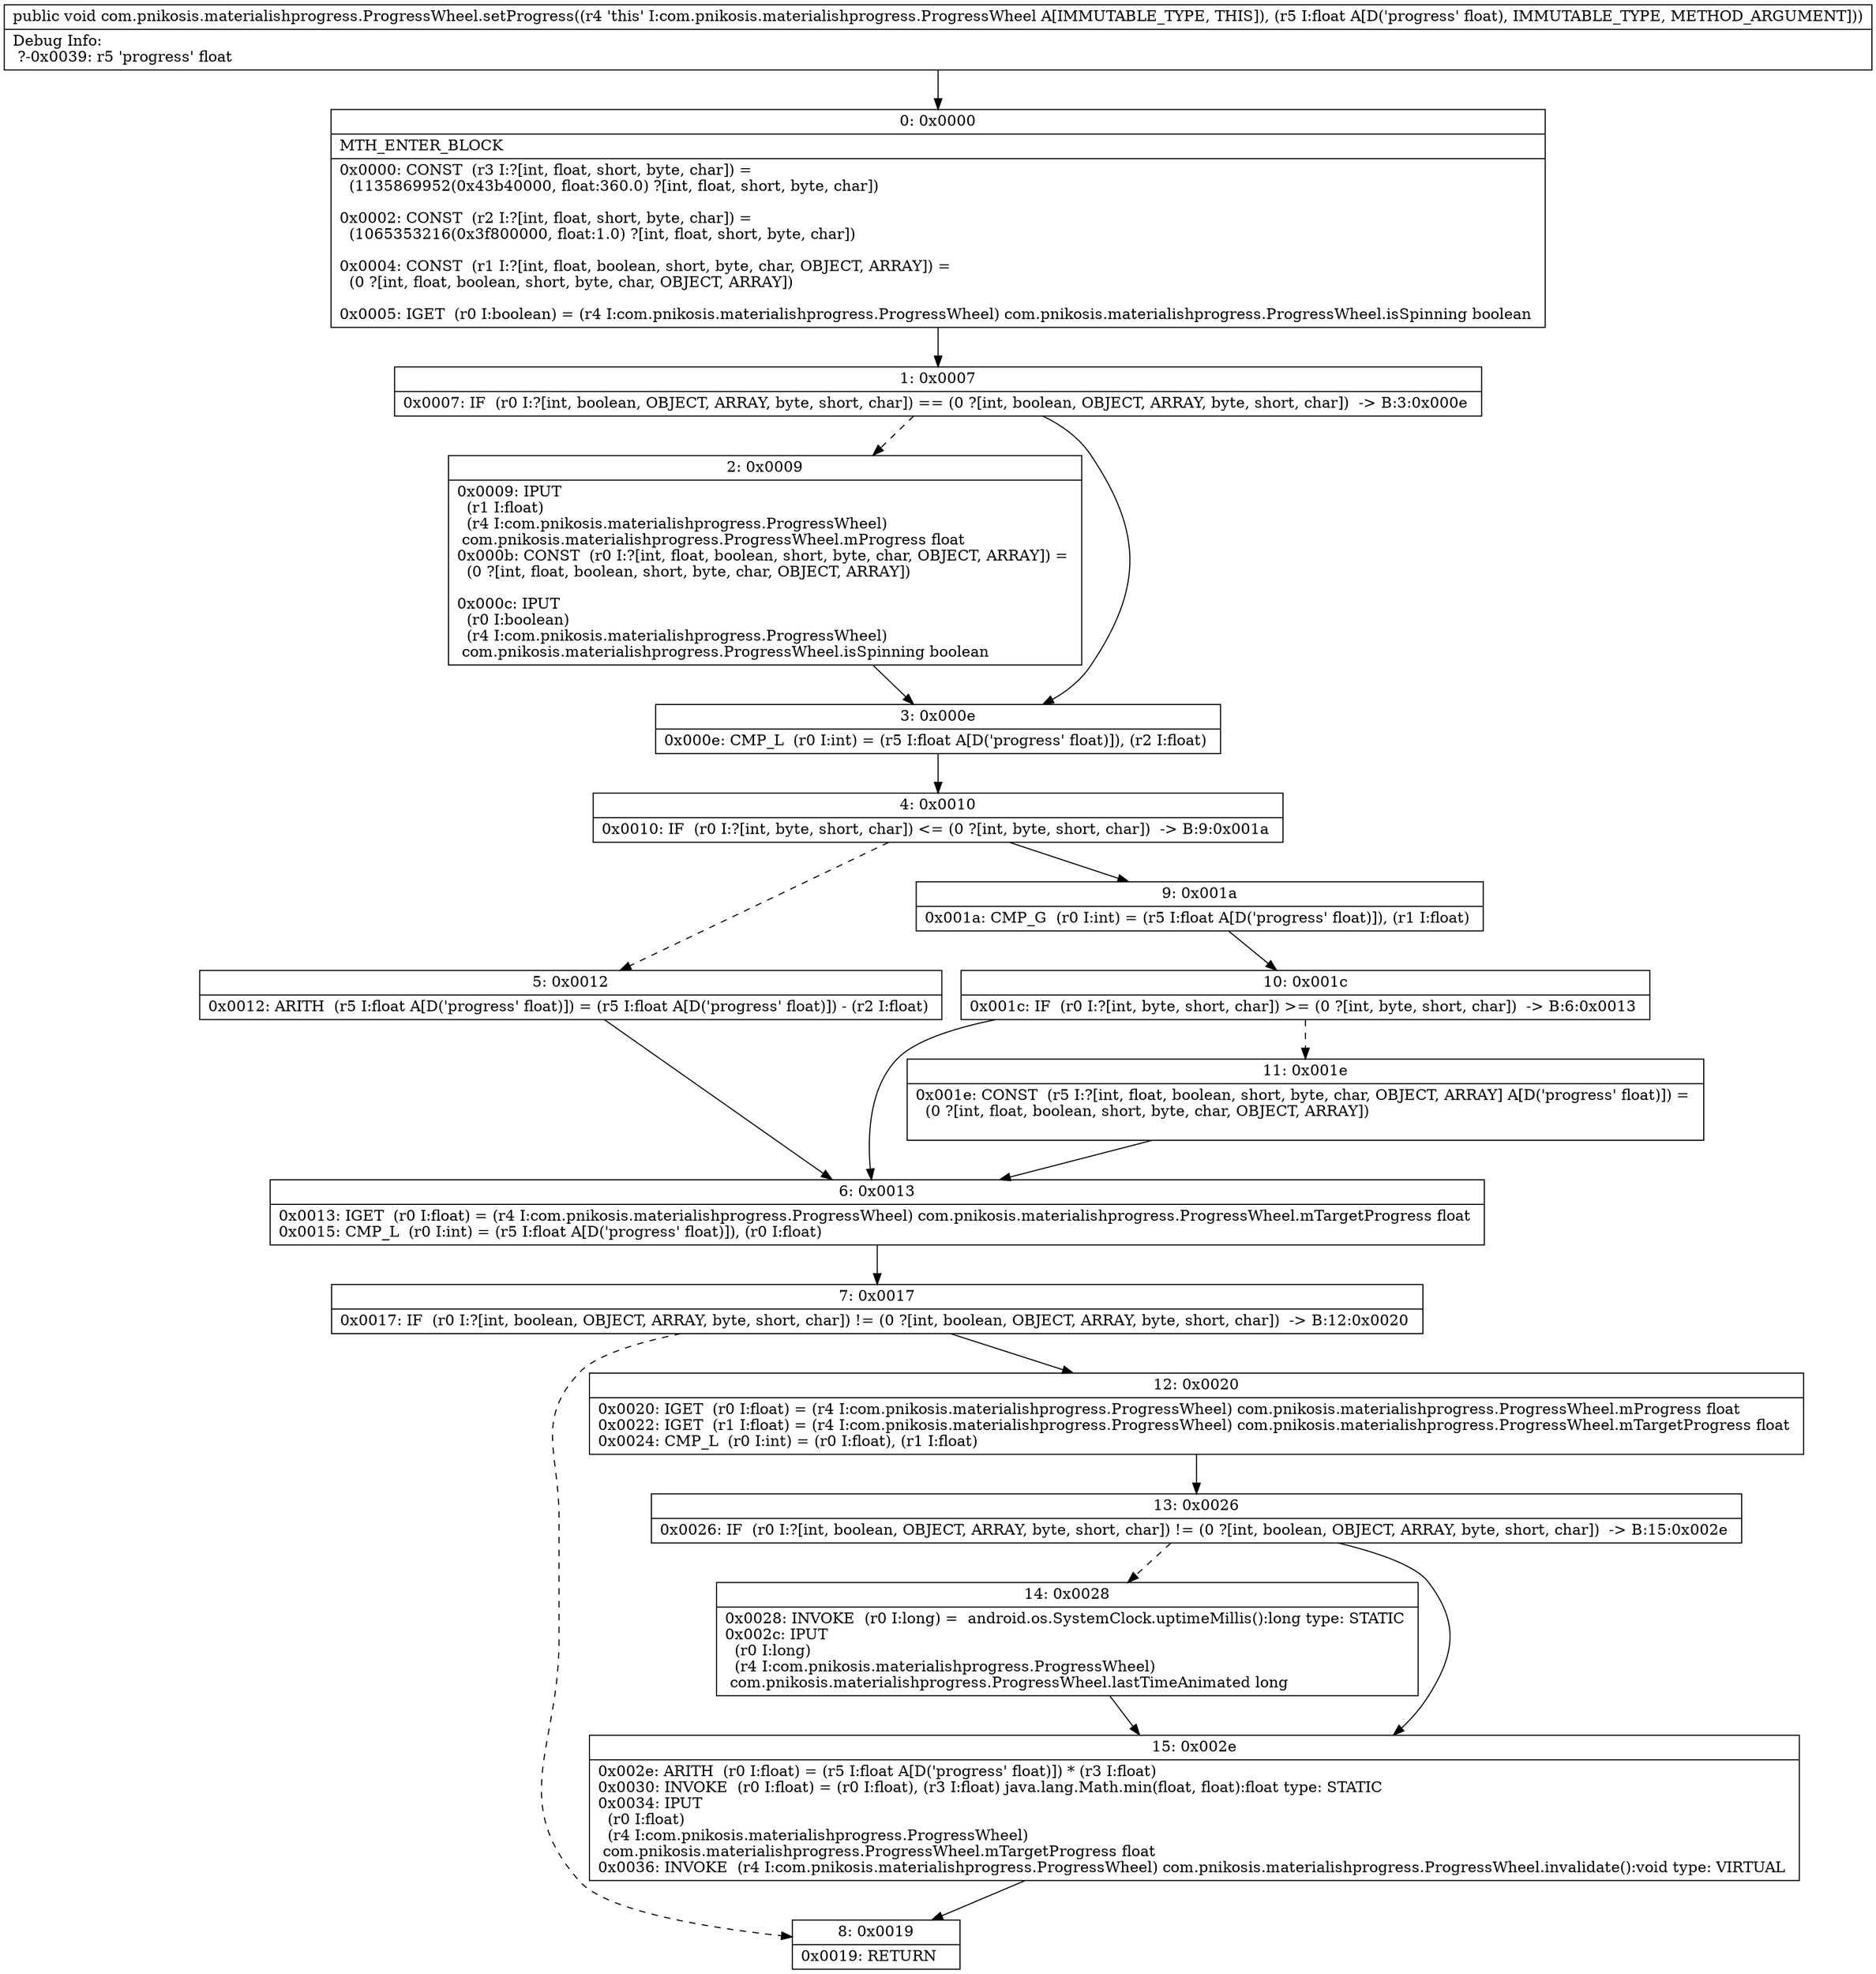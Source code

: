 digraph "CFG forcom.pnikosis.materialishprogress.ProgressWheel.setProgress(F)V" {
Node_0 [shape=record,label="{0\:\ 0x0000|MTH_ENTER_BLOCK\l|0x0000: CONST  (r3 I:?[int, float, short, byte, char]) = \l  (1135869952(0x43b40000, float:360.0) ?[int, float, short, byte, char])\l \l0x0002: CONST  (r2 I:?[int, float, short, byte, char]) = \l  (1065353216(0x3f800000, float:1.0) ?[int, float, short, byte, char])\l \l0x0004: CONST  (r1 I:?[int, float, boolean, short, byte, char, OBJECT, ARRAY]) = \l  (0 ?[int, float, boolean, short, byte, char, OBJECT, ARRAY])\l \l0x0005: IGET  (r0 I:boolean) = (r4 I:com.pnikosis.materialishprogress.ProgressWheel) com.pnikosis.materialishprogress.ProgressWheel.isSpinning boolean \l}"];
Node_1 [shape=record,label="{1\:\ 0x0007|0x0007: IF  (r0 I:?[int, boolean, OBJECT, ARRAY, byte, short, char]) == (0 ?[int, boolean, OBJECT, ARRAY, byte, short, char])  \-\> B:3:0x000e \l}"];
Node_2 [shape=record,label="{2\:\ 0x0009|0x0009: IPUT  \l  (r1 I:float)\l  (r4 I:com.pnikosis.materialishprogress.ProgressWheel)\l com.pnikosis.materialishprogress.ProgressWheel.mProgress float \l0x000b: CONST  (r0 I:?[int, float, boolean, short, byte, char, OBJECT, ARRAY]) = \l  (0 ?[int, float, boolean, short, byte, char, OBJECT, ARRAY])\l \l0x000c: IPUT  \l  (r0 I:boolean)\l  (r4 I:com.pnikosis.materialishprogress.ProgressWheel)\l com.pnikosis.materialishprogress.ProgressWheel.isSpinning boolean \l}"];
Node_3 [shape=record,label="{3\:\ 0x000e|0x000e: CMP_L  (r0 I:int) = (r5 I:float A[D('progress' float)]), (r2 I:float) \l}"];
Node_4 [shape=record,label="{4\:\ 0x0010|0x0010: IF  (r0 I:?[int, byte, short, char]) \<= (0 ?[int, byte, short, char])  \-\> B:9:0x001a \l}"];
Node_5 [shape=record,label="{5\:\ 0x0012|0x0012: ARITH  (r5 I:float A[D('progress' float)]) = (r5 I:float A[D('progress' float)]) \- (r2 I:float) \l}"];
Node_6 [shape=record,label="{6\:\ 0x0013|0x0013: IGET  (r0 I:float) = (r4 I:com.pnikosis.materialishprogress.ProgressWheel) com.pnikosis.materialishprogress.ProgressWheel.mTargetProgress float \l0x0015: CMP_L  (r0 I:int) = (r5 I:float A[D('progress' float)]), (r0 I:float) \l}"];
Node_7 [shape=record,label="{7\:\ 0x0017|0x0017: IF  (r0 I:?[int, boolean, OBJECT, ARRAY, byte, short, char]) != (0 ?[int, boolean, OBJECT, ARRAY, byte, short, char])  \-\> B:12:0x0020 \l}"];
Node_8 [shape=record,label="{8\:\ 0x0019|0x0019: RETURN   \l}"];
Node_9 [shape=record,label="{9\:\ 0x001a|0x001a: CMP_G  (r0 I:int) = (r5 I:float A[D('progress' float)]), (r1 I:float) \l}"];
Node_10 [shape=record,label="{10\:\ 0x001c|0x001c: IF  (r0 I:?[int, byte, short, char]) \>= (0 ?[int, byte, short, char])  \-\> B:6:0x0013 \l}"];
Node_11 [shape=record,label="{11\:\ 0x001e|0x001e: CONST  (r5 I:?[int, float, boolean, short, byte, char, OBJECT, ARRAY] A[D('progress' float)]) = \l  (0 ?[int, float, boolean, short, byte, char, OBJECT, ARRAY])\l \l}"];
Node_12 [shape=record,label="{12\:\ 0x0020|0x0020: IGET  (r0 I:float) = (r4 I:com.pnikosis.materialishprogress.ProgressWheel) com.pnikosis.materialishprogress.ProgressWheel.mProgress float \l0x0022: IGET  (r1 I:float) = (r4 I:com.pnikosis.materialishprogress.ProgressWheel) com.pnikosis.materialishprogress.ProgressWheel.mTargetProgress float \l0x0024: CMP_L  (r0 I:int) = (r0 I:float), (r1 I:float) \l}"];
Node_13 [shape=record,label="{13\:\ 0x0026|0x0026: IF  (r0 I:?[int, boolean, OBJECT, ARRAY, byte, short, char]) != (0 ?[int, boolean, OBJECT, ARRAY, byte, short, char])  \-\> B:15:0x002e \l}"];
Node_14 [shape=record,label="{14\:\ 0x0028|0x0028: INVOKE  (r0 I:long) =  android.os.SystemClock.uptimeMillis():long type: STATIC \l0x002c: IPUT  \l  (r0 I:long)\l  (r4 I:com.pnikosis.materialishprogress.ProgressWheel)\l com.pnikosis.materialishprogress.ProgressWheel.lastTimeAnimated long \l}"];
Node_15 [shape=record,label="{15\:\ 0x002e|0x002e: ARITH  (r0 I:float) = (r5 I:float A[D('progress' float)]) * (r3 I:float) \l0x0030: INVOKE  (r0 I:float) = (r0 I:float), (r3 I:float) java.lang.Math.min(float, float):float type: STATIC \l0x0034: IPUT  \l  (r0 I:float)\l  (r4 I:com.pnikosis.materialishprogress.ProgressWheel)\l com.pnikosis.materialishprogress.ProgressWheel.mTargetProgress float \l0x0036: INVOKE  (r4 I:com.pnikosis.materialishprogress.ProgressWheel) com.pnikosis.materialishprogress.ProgressWheel.invalidate():void type: VIRTUAL \l}"];
MethodNode[shape=record,label="{public void com.pnikosis.materialishprogress.ProgressWheel.setProgress((r4 'this' I:com.pnikosis.materialishprogress.ProgressWheel A[IMMUTABLE_TYPE, THIS]), (r5 I:float A[D('progress' float), IMMUTABLE_TYPE, METHOD_ARGUMENT]))  | Debug Info:\l  ?\-0x0039: r5 'progress' float\l}"];
MethodNode -> Node_0;
Node_0 -> Node_1;
Node_1 -> Node_2[style=dashed];
Node_1 -> Node_3;
Node_2 -> Node_3;
Node_3 -> Node_4;
Node_4 -> Node_5[style=dashed];
Node_4 -> Node_9;
Node_5 -> Node_6;
Node_6 -> Node_7;
Node_7 -> Node_8[style=dashed];
Node_7 -> Node_12;
Node_9 -> Node_10;
Node_10 -> Node_6;
Node_10 -> Node_11[style=dashed];
Node_11 -> Node_6;
Node_12 -> Node_13;
Node_13 -> Node_14[style=dashed];
Node_13 -> Node_15;
Node_14 -> Node_15;
Node_15 -> Node_8;
}

